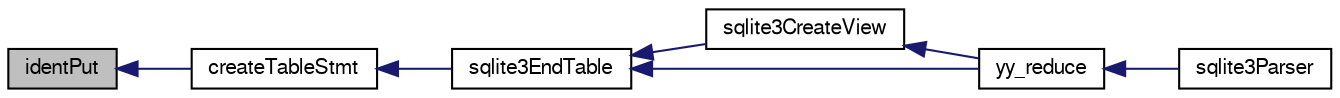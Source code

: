 digraph "identPut"
{
  edge [fontname="FreeSans",fontsize="10",labelfontname="FreeSans",labelfontsize="10"];
  node [fontname="FreeSans",fontsize="10",shape=record];
  rankdir="LR";
  Node139754 [label="identPut",height=0.2,width=0.4,color="black", fillcolor="grey75", style="filled", fontcolor="black"];
  Node139754 -> Node139755 [dir="back",color="midnightblue",fontsize="10",style="solid",fontname="FreeSans"];
  Node139755 [label="createTableStmt",height=0.2,width=0.4,color="black", fillcolor="white", style="filled",URL="$sqlite3_8c.html#a6b8d7a56b28f8ddeaaa1638a1347a930"];
  Node139755 -> Node139756 [dir="back",color="midnightblue",fontsize="10",style="solid",fontname="FreeSans"];
  Node139756 [label="sqlite3EndTable",height=0.2,width=0.4,color="black", fillcolor="white", style="filled",URL="$sqlite3_8c.html#a7b5f2c66c0f0b6f819d970ca389768b0"];
  Node139756 -> Node139757 [dir="back",color="midnightblue",fontsize="10",style="solid",fontname="FreeSans"];
  Node139757 [label="sqlite3CreateView",height=0.2,width=0.4,color="black", fillcolor="white", style="filled",URL="$sqlite3_8c.html#a9d85cb00ff71dee5cd9a019503a6982e"];
  Node139757 -> Node139758 [dir="back",color="midnightblue",fontsize="10",style="solid",fontname="FreeSans"];
  Node139758 [label="yy_reduce",height=0.2,width=0.4,color="black", fillcolor="white", style="filled",URL="$sqlite3_8c.html#a7c419a9b25711c666a9a2449ef377f14"];
  Node139758 -> Node139759 [dir="back",color="midnightblue",fontsize="10",style="solid",fontname="FreeSans"];
  Node139759 [label="sqlite3Parser",height=0.2,width=0.4,color="black", fillcolor="white", style="filled",URL="$sqlite3_8c.html#a0327d71a5fabe0b6a343d78a2602e72a"];
  Node139756 -> Node139758 [dir="back",color="midnightblue",fontsize="10",style="solid",fontname="FreeSans"];
}
